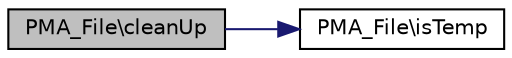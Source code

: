 digraph G
{
  edge [fontname="Helvetica",fontsize="10",labelfontname="Helvetica",labelfontsize="10"];
  node [fontname="Helvetica",fontsize="10",shape=record];
  rankdir="LR";
  Node1 [label="PMA_File\\cleanUp",height=0.2,width=0.4,color="black", fillcolor="grey75", style="filled" fontcolor="black"];
  Node1 -> Node2 [color="midnightblue",fontsize="10",style="solid",fontname="Helvetica"];
  Node2 [label="PMA_File\\isTemp",height=0.2,width=0.4,color="black", fillcolor="white", style="filled",URL="$classPMA__File.html#ae57f73bca3660dd59b14dac568d0d9e5",tooltip="checks or sets the temp flag for this file file objects with temp flags are deleted with object destr..."];
}
